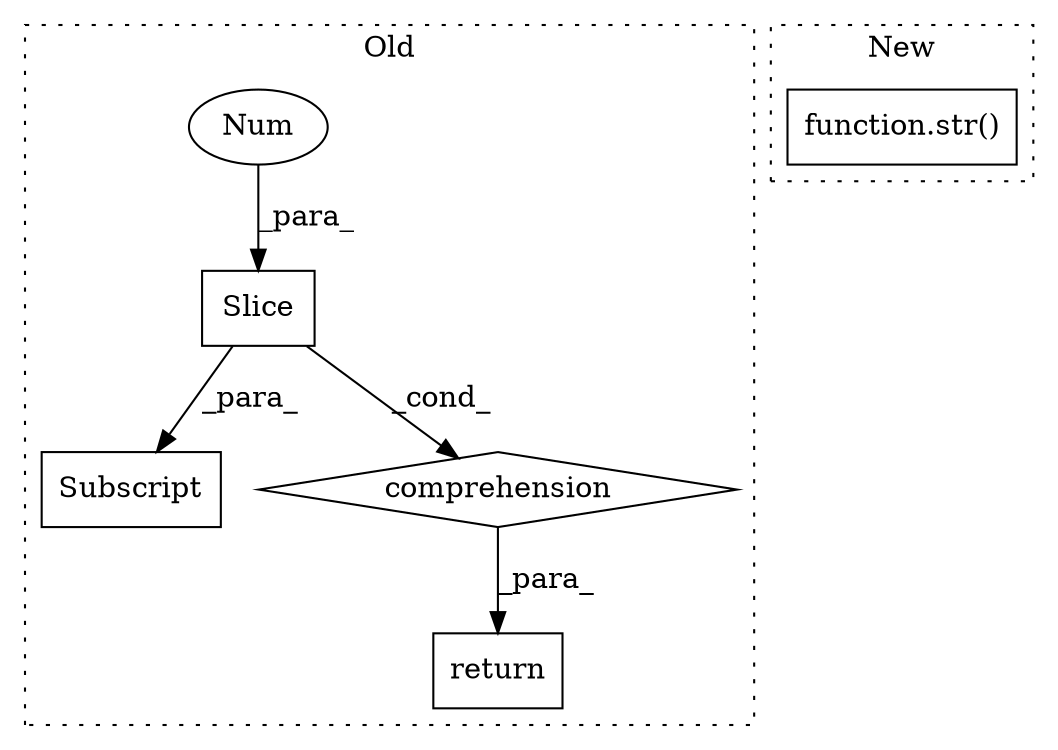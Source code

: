 digraph G {
subgraph cluster0 {
1 [label="Slice" a="80" s="3977" l="4" shape="box"];
3 [label="Num" a="76" s="3978" l="3" shape="ellipse"];
4 [label="Subscript" a="63" s="3966,0" l="16,0" shape="box"];
5 [label="comprehension" a="45" s="3957" l="3" shape="diamond"];
6 [label="return" a="93" s="3933" l="7" shape="box"];
label = "Old";
style="dotted";
}
subgraph cluster1 {
2 [label="function.str()" a="75" s="4135,4144" l="4,1" shape="box"];
label = "New";
style="dotted";
}
1 -> 4 [label="_para_"];
1 -> 5 [label="_cond_"];
3 -> 1 [label="_para_"];
5 -> 6 [label="_para_"];
}